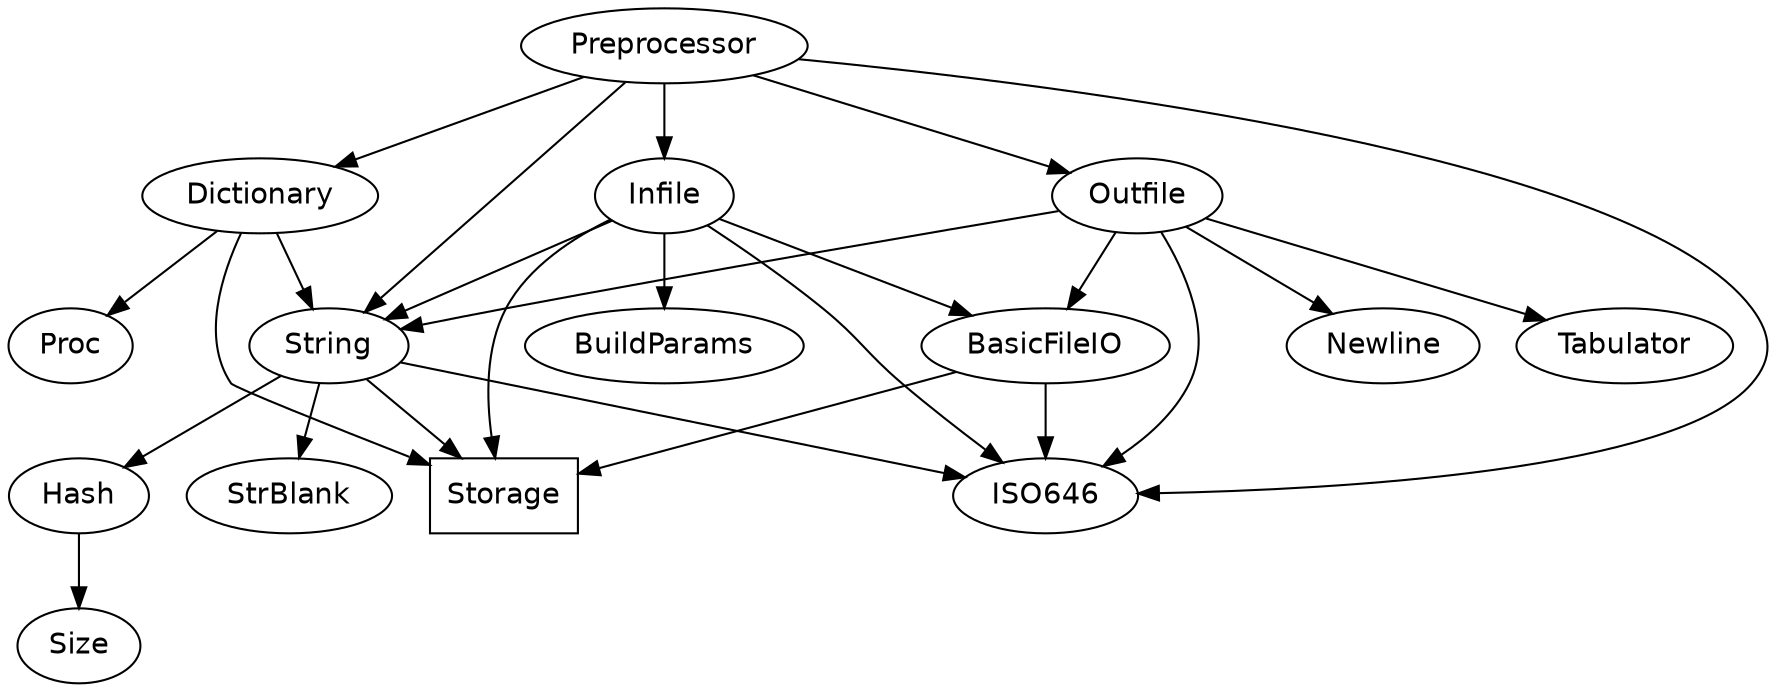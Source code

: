 digraph PreprocessorDep {
  node [fontname=helvetica];
  
  Preprocessor -> {
    Dictionary Infile ISO646 Outfile String
  };
  
  Dictionary -> {
    Proc Storage String
  };
  
  Proc; /* no dependencies */
  
  Storage [shape=box]; /* stdlib */
    
  String -> {
    Hash ISO646 Storage StrBlank
  };
  
  Hash -> {
    Size
  };
  
  Size; /* no dependencies */
  
  ISO646; /* no dependencies */
  
  StrBlank; /* no dependencies */  
  
  Infile -> {
    BasicFileIO BuildParams ISO646 Storage String
  };
  
  BasicFileIO -> {
    ISO646 Storage
  };
    
  BuildParams; /* no dependencies */
  
  Outfile -> {
    BasicFileIO ISO646 Newline String Tabulator
  };
    
  Newline; /* no dependencies */  
    
  Tabulator; /* no dependencies */  
  
} /* PreprocessorDep */